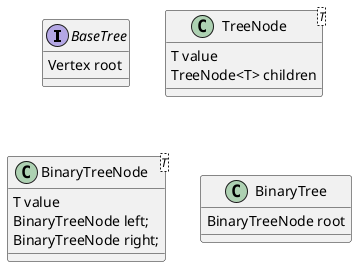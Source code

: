 @startuml

interface BaseTree {
    Vertex root
}

class TreeNode<T> {
    T value
    TreeNode<T> children
}

class BinaryTreeNode<T> {
    T value
    BinaryTreeNode left;
    BinaryTreeNode right;
}

class BinaryTree{
    BinaryTreeNode root
}

@enduml